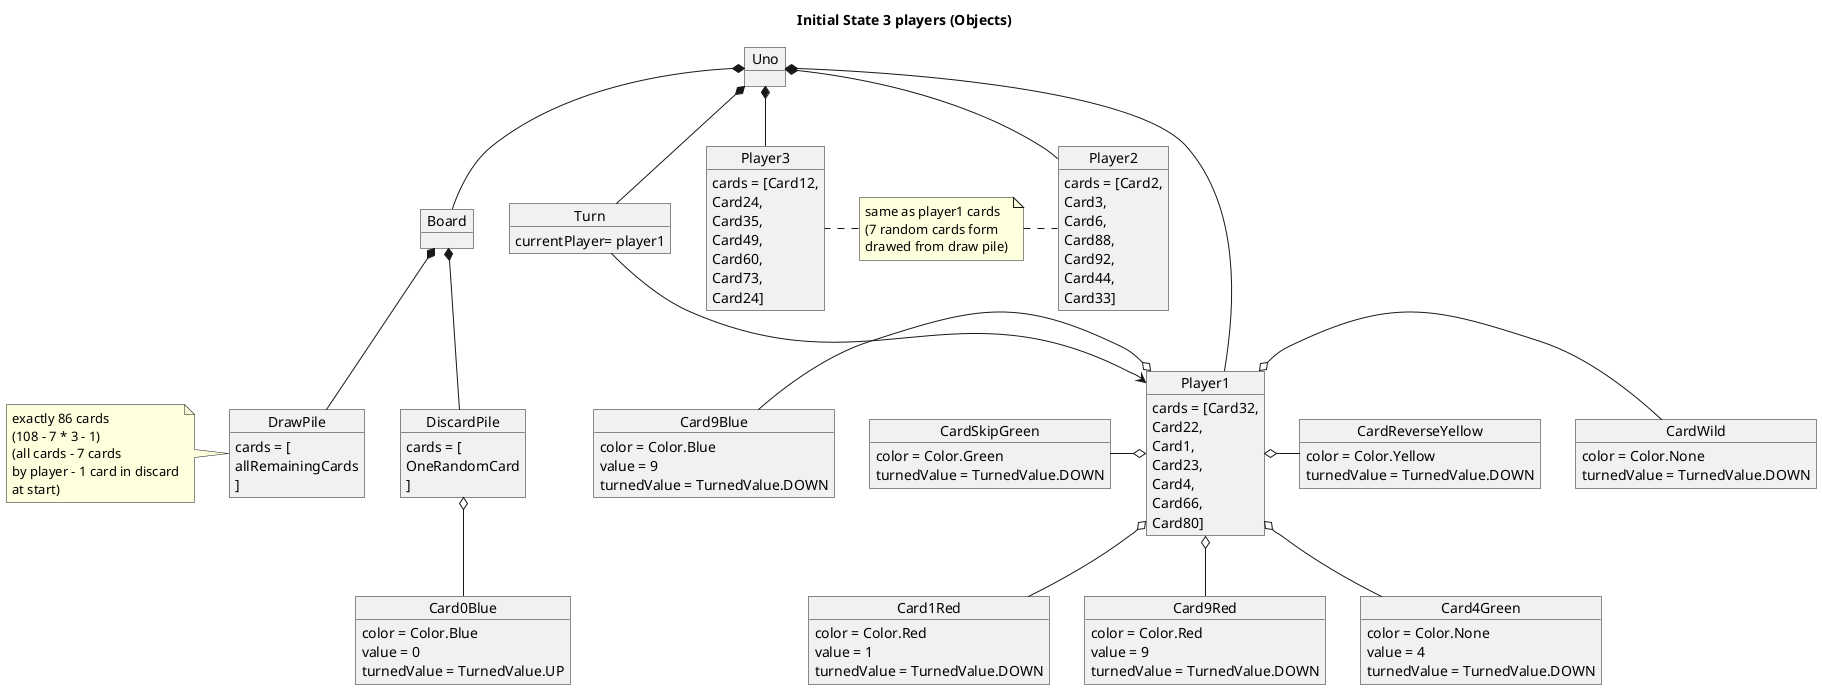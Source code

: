﻿@startuml

title Initial State 3 players (Objects)


object "Uno" as Uno {
}

object "Board" as Board {
}




object "Player1" as Player1{
    cards = [Card32,
        Card22,
        Card1,
        Card23,
        Card4,
        Card66,
        Card80]
}

object "Player2" as Player2{
    cards = [Card2,
        Card3,
        Card6,
        Card88,
        Card92,
        Card44,
        Card33]
}

object "Player3" as Player3{
    cards = [Card12,
        Card24,
        Card35,
        Card49,
        Card60,
        Card73,
        Card24]
}


object "Turn" as Turn {
    currentPlayer= player1
}


object "Card0Blue" as Card0Blue {
    color = Color.Blue
    value = 0
    turnedValue = TurnedValue.UP
}

object "Card4Green" as Card4Green {
    color = Color.None
    value = 4
    turnedValue = TurnedValue.DOWN
}

object "CardSkipGreen" as CardSkipGreen {
    color = Color.Green
    turnedValue = TurnedValue.DOWN
}


object "CardReverseYellow" as CardReverseYellow {
    color = Color.Yellow
    turnedValue = TurnedValue.DOWN
}


object "CardWild" as CardWild {
    color = Color.None
    turnedValue = TurnedValue.DOWN
}

object "Card9Blue" as Card9Blue {
    color = Color.Blue
    value = 9
    turnedValue = TurnedValue.DOWN
}

object "Card1Red" as Card1Red {
    color = Color.Red
    value = 1
    turnedValue = TurnedValue.DOWN
}


object "Card9Red" as Card9Red {
    color = Color.Red
    value = 9
    turnedValue = TurnedValue.DOWN
}

object "DrawPile" as DrawPile {
    cards = [
        allRemainingCards
        ]
}

note left of DrawPile
    exactly 86 cards
    (108 - 7 * 3 - 1)
    (all cards - 7 cards 
    by player - 1 card in discard
    at start)
endnote


object "DiscardPile" as DiscardPile {
    cards = [
            OneRandomCard
        ]
}


Uno *-- Board
Uno *-- Player1
Uno *-- Player2
Uno *-- Player3
Uno *-- Turn

Turn --> Player1

Board *-- DrawPile
Board *-- DiscardPile


DiscardPile o-- Card0Blue

Player1 o-left- CardSkipGreen
Player1 o-left- Card9Blue
Player1 o-- Card9Red
Player1 o-- Card1Red
Player1 o-- Card4Green
Player1 o-right- CardWild
Player1 o-right- CardReverseYellow

note as PlayerCardsNote
    same as player1 cards
    (7 random cards form
    drawed from draw pile)
endnote

PlayerCardsNote .right. Player2
PlayerCardsNote .right. Player3

@enduml